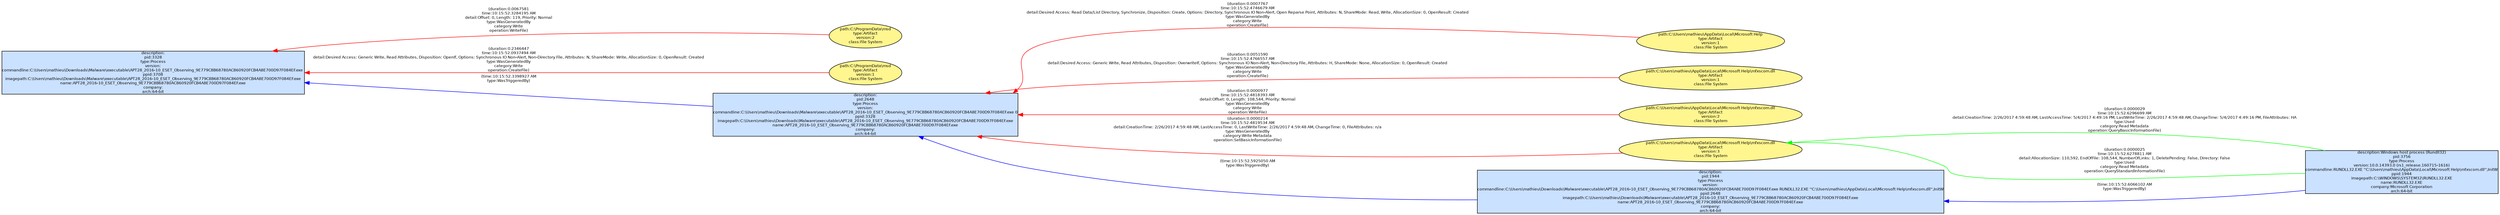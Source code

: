 digraph spade2dot {
graph [rankdir = "RL"];
node [fontname="Helvetica" fontsize="8" style="filled" margin="0.0,0.0"];
edge [fontname="Helvetica" fontsize="8"];
"1" [label="description:\npid:2648\ntype:Process\nversion:\ncommandline:C:\\Users\\mathieu\\Downloads\\Malware\\executable\\APT28_2016-10_ESET_Observing_9E779C8B68780AC860920FCB4A8E700D97F084EF.exe 0\nppid:3328\nimagepath:C:\\Users\\mathieu\\Downloads\\Malware\\executable\\APT28_2016-10_ESET_Observing_9E779C8B68780AC860920FCB4A8E700D97F084EF.exe\nname:APT28_2016-10_ESET_Observing_9E779C8B68780AC860920FCB4A8E700D97F084EF.exe\ncompany:\narch:64-bit" shape="box" fillcolor="lightsteelblue1"];
"2" [label="description:\npid:3328\ntype:Process\nversion:\ncommandline:C:\\Users\\mathieu\\Downloads\\Malware\\executable\\APT28_2016-10_ESET_Observing_9E779C8B68780AC860920FCB4A8E700D97F084EF.exe \nppid:3708\nimagepath:C:\\Users\\mathieu\\Downloads\\Malware\\executable\\APT28_2016-10_ESET_Observing_9E779C8B68780AC860920FCB4A8E700D97F084EF.exe\nname:APT28_2016-10_ESET_Observing_9E779C8B68780AC860920FCB4A8E700D97F084EF.exe\ncompany:\narch:64-bit" shape="box" fillcolor="lightsteelblue1"];
"3" [label="description:Windows host process (Rundll32)\npid:3756\ntype:Process\nversion:10.0.14393.0 (rs1_release.160715-1616)\ncommandline:RUNDLL32.EXE ''C:\\Users\\mathieu\\AppData\\Local\\Microsoft Help\\mfxscom.dll'',InitW\nppid:1944\nimagepath:C:\\WINDOWS\\SYSTEM32\\RUNDLL32.EXE\nname:RUNDLL32.EXE\ncompany:Microsoft Corporation\narch:64-bit" shape="box" fillcolor="lightsteelblue1"];
"4" [label="path:C:\\Users\\mathieu\\AppData\\Local\\Microsoft Help\ntype:Artifact\nversion:1\nclass:File System" shape="ellipse" fillcolor="khaki1"];
"5" [label="path:C:\\Users\\mathieu\\AppData\\Local\\Microsoft Help\\mfxscom.dll\ntype:Artifact\nversion:1\nclass:File System" shape="ellipse" fillcolor="khaki1"];
"6" [label="path:C:\\Users\\mathieu\\AppData\\Local\\Microsoft Help\\mfxscom.dll\ntype:Artifact\nversion:2\nclass:File System" shape="ellipse" fillcolor="khaki1"];
"7" [label="path:C:\\ProgramData\\msd\ntype:Artifact\nversion:2\nclass:File System" shape="ellipse" fillcolor="khaki1"];
"8" [label="path:C:\\Users\\mathieu\\AppData\\Local\\Microsoft Help\\mfxscom.dll\ntype:Artifact\nversion:3\nclass:File System" shape="ellipse" fillcolor="khaki1"];
"9" [label="description:\npid:1944\ntype:Process\nversion:\ncommandline:C:\\Users\\mathieu\\Downloads\\Malware\\executable\\APT28_2016-10_ESET_Observing_9E779C8B68780AC860920FCB4A8E700D97F084EF.exe RUNDLL32.EXE ''C:\\Users\\mathieu\\AppData\\Local\\Microsoft Help\\mfxscom.dll'',InitW\nppid:2648\nimagepath:C:\\Users\\mathieu\\Downloads\\Malware\\executable\\APT28_2016-10_ESET_Observing_9E779C8B68780AC860920FCB4A8E700D97F084EF.exe\nname:APT28_2016-10_ESET_Observing_9E779C8B68780AC860920FCB4A8E700D97F084EF.exe\ncompany:\narch:64-bit" shape="box" fillcolor="lightsteelblue1"];
"10" [label="path:C:\\ProgramData\\msd\ntype:Artifact\nversion:1\nclass:File System" shape="ellipse" fillcolor="khaki1"];
"8" -> "1" [label="(duration:0.0000214\ntime:10:15:52.4819534 AM\ndetail:CreationTime: 2/26/2017 4:59:48 AM, LastAccessTime: 0, LastWriteTime: 2/26/2017 4:59:48 AM, ChangeTime: 0, FileAttributes: n/a\ntype:WasGeneratedBy\ncategory:Write Metadata\noperation:SetBasicInformationFile)" color="red" style="solid"];
"1" -> "2" [label="(time:10:15:52.3398927 AM\ntype:WasTriggeredBy)" color="blue" style="solid"];
"9" -> "1" [label="(time:10:15:52.5925050 AM\ntype:WasTriggeredBy)" color="blue" style="solid"];
"7" -> "2" [label="(duration:0.0067581\ntime:10:15:52.3284195 AM\ndetail:Offset: 0, Length: 119, Priority: Normal\ntype:WasGeneratedBy\ncategory:Write\noperation:WriteFile)" color="red" style="solid"];
"3" -> "9" [label="(time:10:15:52.6066102 AM\ntype:WasTriggeredBy)" color="blue" style="solid"];
"4" -> "1" [label="(duration:0.0007767\ntime:10:15:52.4746679 AM\ndetail:Desired Access: Read Data/List Directory, Synchronize, Disposition: Create, Options: Directory, Synchronous IO Non-Alert, Open Reparse Point, Attributes: N, ShareMode: Read, Write, AllocationSize: 0, OpenResult: Created\ntype:WasGeneratedBy\ncategory:Write\noperation:CreateFile)" color="red" style="solid"];
"6" -> "1" [label="(duration:0.0000977\ntime:10:15:52.4818393 AM\ndetail:Offset: 0, Length: 108,544, Priority: Normal\ntype:WasGeneratedBy\ncategory:Write\noperation:WriteFile)" color="red" style="solid"];
"3" -> "8" [label="(duration:0.0000029\ntime:10:15:52.6296699 AM\ndetail:CreationTime: 2/26/2017 4:59:48 AM, LastAccessTime: 5/4/2017 4:49:16 PM, LastWriteTime: 2/26/2017 4:59:48 AM, ChangeTime: 5/4/2017 4:49:16 PM, FileAttributes: HA\ntype:Used\ncategory:Read Metadata\noperation:QueryBasicInformationFile)" color="green" style="solid"];
"5" -> "1" [label="(duration:0.0051590\ntime:10:15:52.4766557 AM\ndetail:Desired Access: Generic Write, Read Attributes, Disposition: OverwriteIf, Options: Synchronous IO Non-Alert, Non-Directory File, Attributes: H, ShareMode: None, AllocationSize: 0, OpenResult: Created\ntype:WasGeneratedBy\ncategory:Write\noperation:CreateFile)" color="red" style="solid"];
"3" -> "8" [label="(duration:0.0000025\ntime:10:15:52.6278811 AM\ndetail:AllocationSize: 110,592, EndOfFile: 108,544, NumberOfLinks: 1, DeletePending: False, Directory: False\ntype:Used\ncategory:Read Metadata\noperation:QueryStandardInformationFile)" color="green" style="solid"];
"10" -> "2" [label="(duration:0.2346447\ntime:10:15:52.0937494 AM\ndetail:Desired Access: Generic Write, Read Attributes, Disposition: OpenIf, Options: Synchronous IO Non-Alert, Non-Directory File, Attributes: N, ShareMode: Write, AllocationSize: 0, OpenResult: Created\ntype:WasGeneratedBy\ncategory:Write\noperation:CreateFile)" color="red" style="solid"];
}
